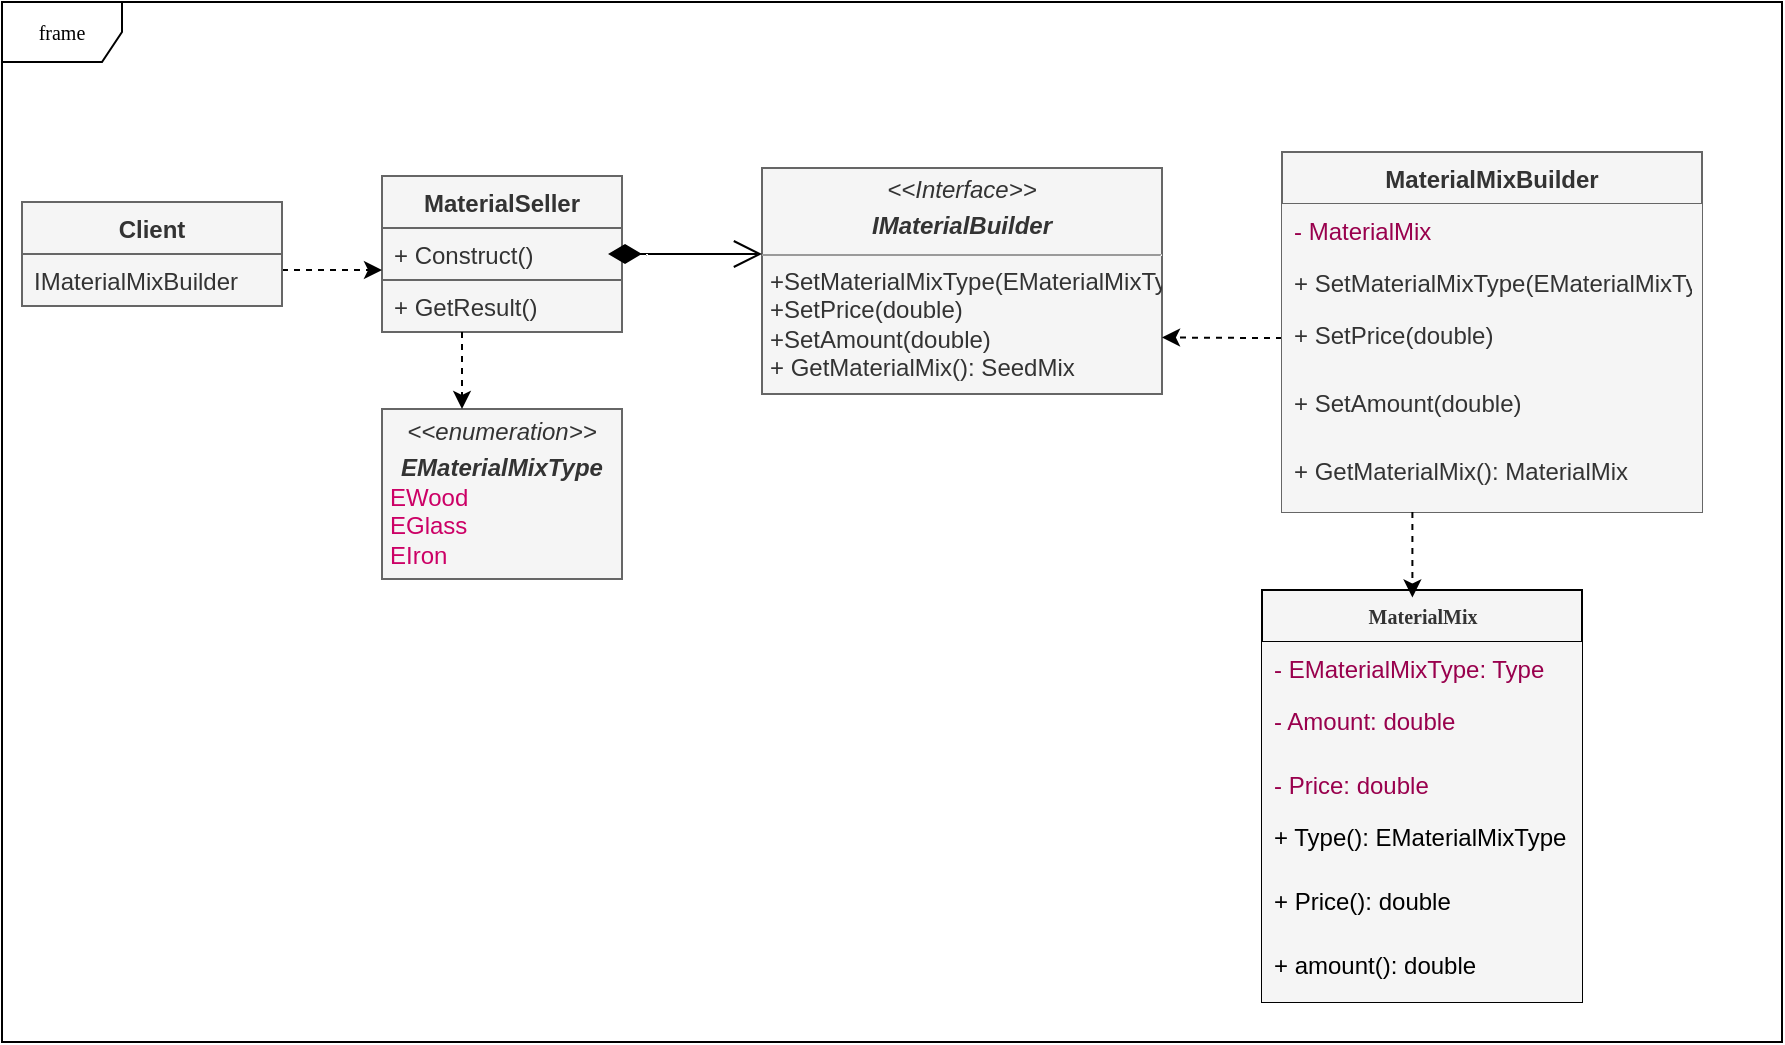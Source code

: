 <mxfile version="12.9.11" type="device" pages="2"><diagram name="Page-1" id="c4acf3e9-155e-7222-9cf6-157b1a14988f"><mxGraphModel dx="1888" dy="499" grid="1" gridSize="10" guides="1" tooltips="1" connect="1" arrows="1" fold="1" page="1" pageScale="1" pageWidth="850" pageHeight="1100" background="#ffffff" math="0" shadow="0"><root><mxCell id="0"/><mxCell id="1" parent="0"/><mxCell id="17acba5748e5396b-1" value="frame" style="shape=umlFrame;whiteSpace=wrap;html=1;rounded=0;shadow=0;comic=0;labelBackgroundColor=none;strokeColor=#000000;strokeWidth=1;fillColor=#ffffff;fontFamily=Verdana;fontSize=10;fontColor=#000000;align=center;" parent="1" vertex="1"><mxGeometry x="-480" width="890" height="520" as="geometry"/></mxCell><mxCell id="5d2195bd80daf111-18" value="&lt;p style=&quot;margin: 0px ; margin-top: 4px ; text-align: center&quot;&gt;&lt;i&gt;&amp;lt;&amp;lt;Interface&amp;gt;&amp;gt;&lt;/i&gt;&lt;br&gt;&lt;/p&gt;&lt;p style=&quot;margin: 0px ; margin-top: 4px ; text-align: center&quot;&gt;&lt;i&gt;&lt;b&gt;IMaterialBuilder&lt;/b&gt;&lt;/i&gt;&lt;/p&gt;&lt;hr size=&quot;1&quot;&gt;&lt;p style=&quot;margin: 0px ; margin-left: 4px&quot;&gt;+SetMaterialMixType(EMaterialMixType)&lt;/p&gt;&lt;p style=&quot;margin: 0px ; margin-left: 4px&quot;&gt;+SetPrice(double)&lt;/p&gt;&lt;p style=&quot;margin: 0px ; margin-left: 4px&quot;&gt;+SetAmount(double)&lt;/p&gt;&lt;p style=&quot;margin: 0px ; margin-left: 4px&quot;&gt;+ GetMaterialMix(): SeedMix&lt;/p&gt;&lt;p style=&quot;margin: 0px ; margin-left: 4px&quot;&gt;&lt;br&gt;&lt;/p&gt;" style="verticalAlign=top;align=left;overflow=fill;fontSize=12;fontFamily=Helvetica;html=1;rounded=0;shadow=0;comic=0;labelBackgroundColor=none;strokeColor=#666666;strokeWidth=1;fillColor=#f5f5f5;fontColor=#333333;" parent="1" vertex="1"><mxGeometry x="-100" y="83" width="200" height="113" as="geometry"/></mxCell><mxCell id="9_Zx6k0OuQ6L7s-lueyt-15" value="&lt;p style=&quot;margin: 0px ; margin-top: 4px ; text-align: center&quot;&gt;&lt;i&gt;&amp;lt;&amp;lt;enumeration&amp;gt;&amp;gt;&lt;/i&gt;&lt;/p&gt;&lt;p style=&quot;margin: 0px ; margin-top: 4px ; text-align: center&quot;&gt;&lt;i&gt;&lt;b&gt;EMaterialMixType&lt;/b&gt;&lt;/i&gt;&lt;br&gt;&lt;/p&gt;&lt;p style=&quot;margin: 0px ; margin-left: 4px&quot;&gt;&lt;font color=&quot;#cc0066&quot;&gt;EWood&lt;/font&gt;&lt;/p&gt;&lt;p style=&quot;margin: 0px ; margin-left: 4px&quot;&gt;&lt;font color=&quot;#cc0066&quot;&gt;EGlass&lt;/font&gt;&lt;/p&gt;&lt;p style=&quot;margin: 0px ; margin-left: 4px&quot;&gt;&lt;font color=&quot;#cc0066&quot;&gt;EIron&lt;/font&gt;&lt;/p&gt;&lt;p style=&quot;margin: 0px ; margin-left: 4px&quot;&gt;&lt;span&gt;&amp;nbsp;&lt;/span&gt;&lt;br&gt;&lt;/p&gt;&lt;p style=&quot;margin: 0px ; margin-left: 4px&quot;&gt;&amp;nbsp;&lt;/p&gt;&lt;div&gt;&lt;br&gt;&lt;/div&gt;" style="verticalAlign=top;align=left;overflow=fill;fontSize=12;fontFamily=Helvetica;html=1;rounded=0;shadow=0;comic=0;labelBackgroundColor=none;strokeColor=#666666;strokeWidth=1;fillColor=#f5f5f5;fontColor=#333333;" parent="1" vertex="1"><mxGeometry x="-290" y="203.5" width="120" height="85" as="geometry"/></mxCell><mxCell id="9_Zx6k0OuQ6L7s-lueyt-17" value="&lt;b&gt;MaterialMix&lt;/b&gt;" style="swimlane;html=1;fontStyle=0;childLayout=stackLayout;horizontal=1;startSize=26;fillColor=#f5f5f5;horizontalStack=0;resizeParent=1;resizeLast=0;collapsible=1;marginBottom=0;swimlaneFillColor=#ffffff;rounded=0;shadow=0;comic=0;labelBackgroundColor=none;strokeColor=#000000;strokeWidth=1;fontFamily=Verdana;fontSize=10;fontColor=#333333;align=center;" parent="1" vertex="1"><mxGeometry x="150" y="294" width="160" height="206" as="geometry"/></mxCell><mxCell id="9_Zx6k0OuQ6L7s-lueyt-23" value="- EMaterialMixType: Type" style="text;html=1;strokeColor=none;fillColor=#f5f5f5;align=left;verticalAlign=top;spacingLeft=4;spacingRight=4;whiteSpace=wrap;overflow=hidden;rotatable=0;points=[[0,0.5],[1,0.5]];portConstraint=eastwest;fontColor=#99004D;strokeWidth=1;" parent="9_Zx6k0OuQ6L7s-lueyt-17" vertex="1"><mxGeometry y="26" width="160" height="26" as="geometry"/></mxCell><mxCell id="PsCiGPlxyR-pzwqWEULP-1" value="- A&lt;span&gt;mount&lt;/span&gt;&lt;span&gt;: double&lt;/span&gt;&lt;br&gt;" style="text;html=1;strokeColor=none;fillColor=#f5f5f5;align=left;verticalAlign=top;spacingLeft=4;spacingRight=4;whiteSpace=wrap;overflow=hidden;rotatable=0;points=[[0,0.5],[1,0.5]];portConstraint=eastwest;fontColor=#99004D;strokeWidth=1;" parent="9_Zx6k0OuQ6L7s-lueyt-17" vertex="1"><mxGeometry y="52" width="160" height="32" as="geometry"/></mxCell><mxCell id="8-gKxLRcBL4qVt7dPqcU-8" value="" style="endArrow=none;html=1;fontSize=1;entryX=0.987;entryY=1.077;entryDx=0;entryDy=0;entryPerimeter=0;" parent="9_Zx6k0OuQ6L7s-lueyt-17" target="8-gKxLRcBL4qVt7dPqcU-7" edge="1"><mxGeometry width="50" height="50" relative="1" as="geometry"><mxPoint x="1" y="112" as="sourcePoint"/><mxPoint x="154" y="109" as="targetPoint"/><Array as="points"/></mxGeometry></mxCell><mxCell id="8-gKxLRcBL4qVt7dPqcU-7" value="- Price: double" style="text;html=1;strokeColor=none;fillColor=#f5f5f5;align=left;verticalAlign=top;spacingLeft=4;spacingRight=4;whiteSpace=wrap;overflow=hidden;rotatable=0;points=[[0,0.5],[1,0.5]];portConstraint=eastwest;fontColor=#99004D;strokeWidth=1;" parent="9_Zx6k0OuQ6L7s-lueyt-17" vertex="1"><mxGeometry y="84" width="160" height="26" as="geometry"/></mxCell><mxCell id="8-gKxLRcBL4qVt7dPqcU-9" value="&lt;font color=&quot;#000000&quot;&gt;+ Type(): EMaterialMixType&lt;/font&gt;" style="text;html=1;strokeColor=none;fillColor=#f5f5f5;align=left;verticalAlign=top;spacingLeft=4;spacingRight=4;whiteSpace=wrap;overflow=hidden;rotatable=0;points=[[0,0.5],[1,0.5]];portConstraint=eastwest;fontColor=#99004D;strokeWidth=1;" parent="9_Zx6k0OuQ6L7s-lueyt-17" vertex="1"><mxGeometry y="110" width="160" height="32" as="geometry"/></mxCell><mxCell id="8-gKxLRcBL4qVt7dPqcU-10" value="&lt;font color=&quot;#000000&quot;&gt;+ Price(): double&lt;/font&gt;&lt;br&gt;" style="text;html=1;strokeColor=none;fillColor=#f5f5f5;align=left;verticalAlign=top;spacingLeft=4;spacingRight=4;whiteSpace=wrap;overflow=hidden;rotatable=0;points=[[0,0.5],[1,0.5]];portConstraint=eastwest;fontColor=#99004D;strokeWidth=1;" parent="9_Zx6k0OuQ6L7s-lueyt-17" vertex="1"><mxGeometry y="142" width="160" height="32" as="geometry"/></mxCell><mxCell id="8-gKxLRcBL4qVt7dPqcU-11" value="&lt;font color=&quot;#000000&quot;&gt;+ amount(): double&lt;/font&gt;&lt;br&gt;" style="text;html=1;strokeColor=none;fillColor=#f5f5f5;align=left;verticalAlign=top;spacingLeft=4;spacingRight=4;whiteSpace=wrap;overflow=hidden;rotatable=0;points=[[0,0.5],[1,0.5]];portConstraint=eastwest;fontColor=#99004D;strokeWidth=1;" parent="9_Zx6k0OuQ6L7s-lueyt-17" vertex="1"><mxGeometry y="174" width="160" height="32" as="geometry"/></mxCell><mxCell id="8-gKxLRcBL4qVt7dPqcU-5" style="edgeStyle=orthogonalEdgeStyle;rounded=0;orthogonalLoop=1;jettySize=auto;html=1;entryX=1;entryY=0.75;entryDx=0;entryDy=0;fontSize=1;dashed=1;" parent="1" source="PsCiGPlxyR-pzwqWEULP-10" target="5d2195bd80daf111-18" edge="1"><mxGeometry relative="1" as="geometry"><Array as="points"><mxPoint x="150" y="168"/><mxPoint x="150" y="168"/></Array></mxGeometry></mxCell><mxCell id="PsCiGPlxyR-pzwqWEULP-10" value="MaterialMixBuilder" style="swimlane;fontStyle=1;align=center;verticalAlign=top;childLayout=stackLayout;horizontal=1;startSize=26;horizontalStack=0;resizeParent=1;resizeParentMax=0;resizeLast=0;collapsible=1;marginBottom=0;strokeColor=#666666;fillColor=#f5f5f5;fontColor=#333333;" parent="1" vertex="1"><mxGeometry x="160" y="75" width="210" height="180" as="geometry"/></mxCell><mxCell id="PsCiGPlxyR-pzwqWEULP-15" value="- MaterialMix" style="text;strokeColor=none;fillColor=#f5f5f5;align=left;verticalAlign=top;spacingLeft=4;spacingRight=4;overflow=hidden;rotatable=0;points=[[0,0.5],[1,0.5]];portConstraint=eastwest;fontColor=#99004D;" parent="PsCiGPlxyR-pzwqWEULP-10" vertex="1"><mxGeometry y="26" width="210" height="26" as="geometry"/></mxCell><mxCell id="PsCiGPlxyR-pzwqWEULP-11" value="+ SetMaterialMixType(EMaterialMixType)" style="text;strokeColor=none;fillColor=#f5f5f5;align=left;verticalAlign=top;spacingLeft=4;spacingRight=4;overflow=hidden;rotatable=0;points=[[0,0.5],[1,0.5]];portConstraint=eastwest;fontColor=#333333;" parent="PsCiGPlxyR-pzwqWEULP-10" vertex="1"><mxGeometry y="52" width="210" height="26" as="geometry"/></mxCell><mxCell id="PsCiGPlxyR-pzwqWEULP-13" value="+ SetPrice(double)" style="text;strokeColor=none;fillColor=#f5f5f5;align=left;verticalAlign=top;spacingLeft=4;spacingRight=4;overflow=hidden;rotatable=0;points=[[0,0.5],[1,0.5]];portConstraint=eastwest;fontColor=#333333;" parent="PsCiGPlxyR-pzwqWEULP-10" vertex="1"><mxGeometry y="78" width="210" height="34" as="geometry"/></mxCell><mxCell id="PsCiGPlxyR-pzwqWEULP-16" value="+ SetAmount(double)" style="text;strokeColor=none;fillColor=#f5f5f5;align=left;verticalAlign=top;spacingLeft=4;spacingRight=4;overflow=hidden;rotatable=0;points=[[0,0.5],[1,0.5]];portConstraint=eastwest;fontColor=#333333;" parent="PsCiGPlxyR-pzwqWEULP-10" vertex="1"><mxGeometry y="112" width="210" height="34" as="geometry"/></mxCell><mxCell id="PsCiGPlxyR-pzwqWEULP-17" value="+ GetMaterialMix(): MaterialMix" style="text;strokeColor=none;fillColor=#f5f5f5;align=left;verticalAlign=top;spacingLeft=4;spacingRight=4;overflow=hidden;rotatable=0;points=[[0,0.5],[1,0.5]];portConstraint=eastwest;fontColor=#333333;" parent="PsCiGPlxyR-pzwqWEULP-10" vertex="1"><mxGeometry y="146" width="210" height="34" as="geometry"/></mxCell><mxCell id="PsCiGPlxyR-pzwqWEULP-18" value="MaterialSeller" style="swimlane;fontStyle=1;align=center;verticalAlign=top;childLayout=stackLayout;horizontal=1;startSize=26;horizontalStack=0;resizeParent=1;resizeParentMax=0;resizeLast=0;collapsible=1;marginBottom=0;strokeColor=#666666;fillColor=#f5f5f5;fontColor=#333333;" parent="1" vertex="1"><mxGeometry x="-290" y="87" width="120" height="78" as="geometry"/></mxCell><mxCell id="PsCiGPlxyR-pzwqWEULP-19" value="+ Construct()" style="text;strokeColor=#666666;fillColor=#f5f5f5;align=left;verticalAlign=top;spacingLeft=4;spacingRight=4;overflow=hidden;rotatable=0;points=[[0,0.5],[1,0.5]];portConstraint=eastwest;fontColor=#333333;" parent="PsCiGPlxyR-pzwqWEULP-18" vertex="1"><mxGeometry y="26" width="120" height="26" as="geometry"/></mxCell><mxCell id="PsCiGPlxyR-pzwqWEULP-23" value="+ GetResult()" style="text;strokeColor=#666666;fillColor=#f5f5f5;align=left;verticalAlign=top;spacingLeft=4;spacingRight=4;overflow=hidden;rotatable=0;points=[[0,0.5],[1,0.5]];portConstraint=eastwest;fontColor=#333333;" parent="PsCiGPlxyR-pzwqWEULP-18" vertex="1"><mxGeometry y="52" width="120" height="26" as="geometry"/></mxCell><mxCell id="PsCiGPlxyR-pzwqWEULP-32" style="edgeStyle=orthogonalEdgeStyle;rounded=0;orthogonalLoop=1;jettySize=auto;html=1;dashed=1;" parent="1" source="PsCiGPlxyR-pzwqWEULP-28" edge="1"><mxGeometry relative="1" as="geometry"><mxPoint x="-290" y="134" as="targetPoint"/><Array as="points"><mxPoint x="-320" y="134"/><mxPoint x="-320" y="134"/></Array></mxGeometry></mxCell><mxCell id="PsCiGPlxyR-pzwqWEULP-28" value="Client&#10;&#10;" style="swimlane;fontStyle=1;align=center;verticalAlign=top;childLayout=stackLayout;horizontal=1;startSize=26;horizontalStack=0;resizeParent=1;resizeParentMax=0;resizeLast=0;collapsible=1;marginBottom=0;strokeColor=#666666;fillColor=#f5f5f5;fontColor=#333333;" parent="1" vertex="1"><mxGeometry x="-470" y="100" width="130" height="52" as="geometry"/></mxCell><mxCell id="PsCiGPlxyR-pzwqWEULP-29" value="IMaterialMixBuilder" style="text;strokeColor=#666666;fillColor=#f5f5f5;align=left;verticalAlign=top;spacingLeft=4;spacingRight=4;overflow=hidden;rotatable=0;points=[[0,0.5],[1,0.5]];portConstraint=eastwest;fontColor=#333333;" parent="PsCiGPlxyR-pzwqWEULP-28" vertex="1"><mxGeometry y="26" width="130" height="26" as="geometry"/></mxCell><mxCell id="8-gKxLRcBL4qVt7dPqcU-1" style="edgeStyle=orthogonalEdgeStyle;rounded=0;orthogonalLoop=1;jettySize=auto;html=1;dashed=1;" parent="1" source="PsCiGPlxyR-pzwqWEULP-23" target="9_Zx6k0OuQ6L7s-lueyt-15" edge="1"><mxGeometry relative="1" as="geometry"><Array as="points"><mxPoint x="-250" y="190"/><mxPoint x="-250" y="190"/></Array></mxGeometry></mxCell><mxCell id="8-gKxLRcBL4qVt7dPqcU-3" value="1" style="endArrow=open;html=1;endSize=12;startArrow=diamondThin;startSize=14;startFill=1;edgeStyle=orthogonalEdgeStyle;align=left;verticalAlign=bottom;fontSize=1;" parent="1" edge="1"><mxGeometry x="-1" y="3" relative="1" as="geometry"><mxPoint x="-160" y="126" as="sourcePoint"/><mxPoint x="-100" y="126" as="targetPoint"/><Array as="points"><mxPoint x="-170" y="126"/><mxPoint x="-170" y="126"/></Array></mxGeometry></mxCell><mxCell id="8-gKxLRcBL4qVt7dPqcU-6" style="edgeStyle=orthogonalEdgeStyle;rounded=0;orthogonalLoop=1;jettySize=auto;html=1;entryX=0.47;entryY=0.018;entryDx=0;entryDy=0;entryPerimeter=0;fontSize=1;dashed=1;" parent="1" source="PsCiGPlxyR-pzwqWEULP-17" target="9_Zx6k0OuQ6L7s-lueyt-17" edge="1"><mxGeometry relative="1" as="geometry"><Array as="points"><mxPoint x="214" y="255"/><mxPoint x="214" y="255"/></Array></mxGeometry></mxCell></root></mxGraphModel></diagram><diagram id="1Z__sNeFQZ_qyqW5PN5l" name="Page-2"><mxGraphModel dx="380" dy="540" grid="1" gridSize="10" guides="1" tooltips="1" connect="1" arrows="1" fold="1" page="1" pageScale="1" pageWidth="827" pageHeight="1169" math="0" shadow="0"><root><mxCell id="N8z5duY8coif1ySi9WXC-0"/><mxCell id="N8z5duY8coif1ySi9WXC-1" parent="N8z5duY8coif1ySi9WXC-0"/></root></mxGraphModel></diagram></mxfile>